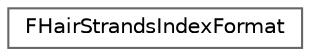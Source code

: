 digraph "Graphical Class Hierarchy"
{
 // INTERACTIVE_SVG=YES
 // LATEX_PDF_SIZE
  bgcolor="transparent";
  edge [fontname=Helvetica,fontsize=10,labelfontname=Helvetica,labelfontsize=10];
  node [fontname=Helvetica,fontsize=10,shape=box,height=0.2,width=0.4];
  rankdir="LR";
  Node0 [id="Node000000",label="FHairStrandsIndexFormat",height=0.2,width=0.4,color="grey40", fillcolor="white", style="filled",URL="$d1/dea/structFHairStrandsIndexFormat.html",tooltip="Hair strands index format."];
}
